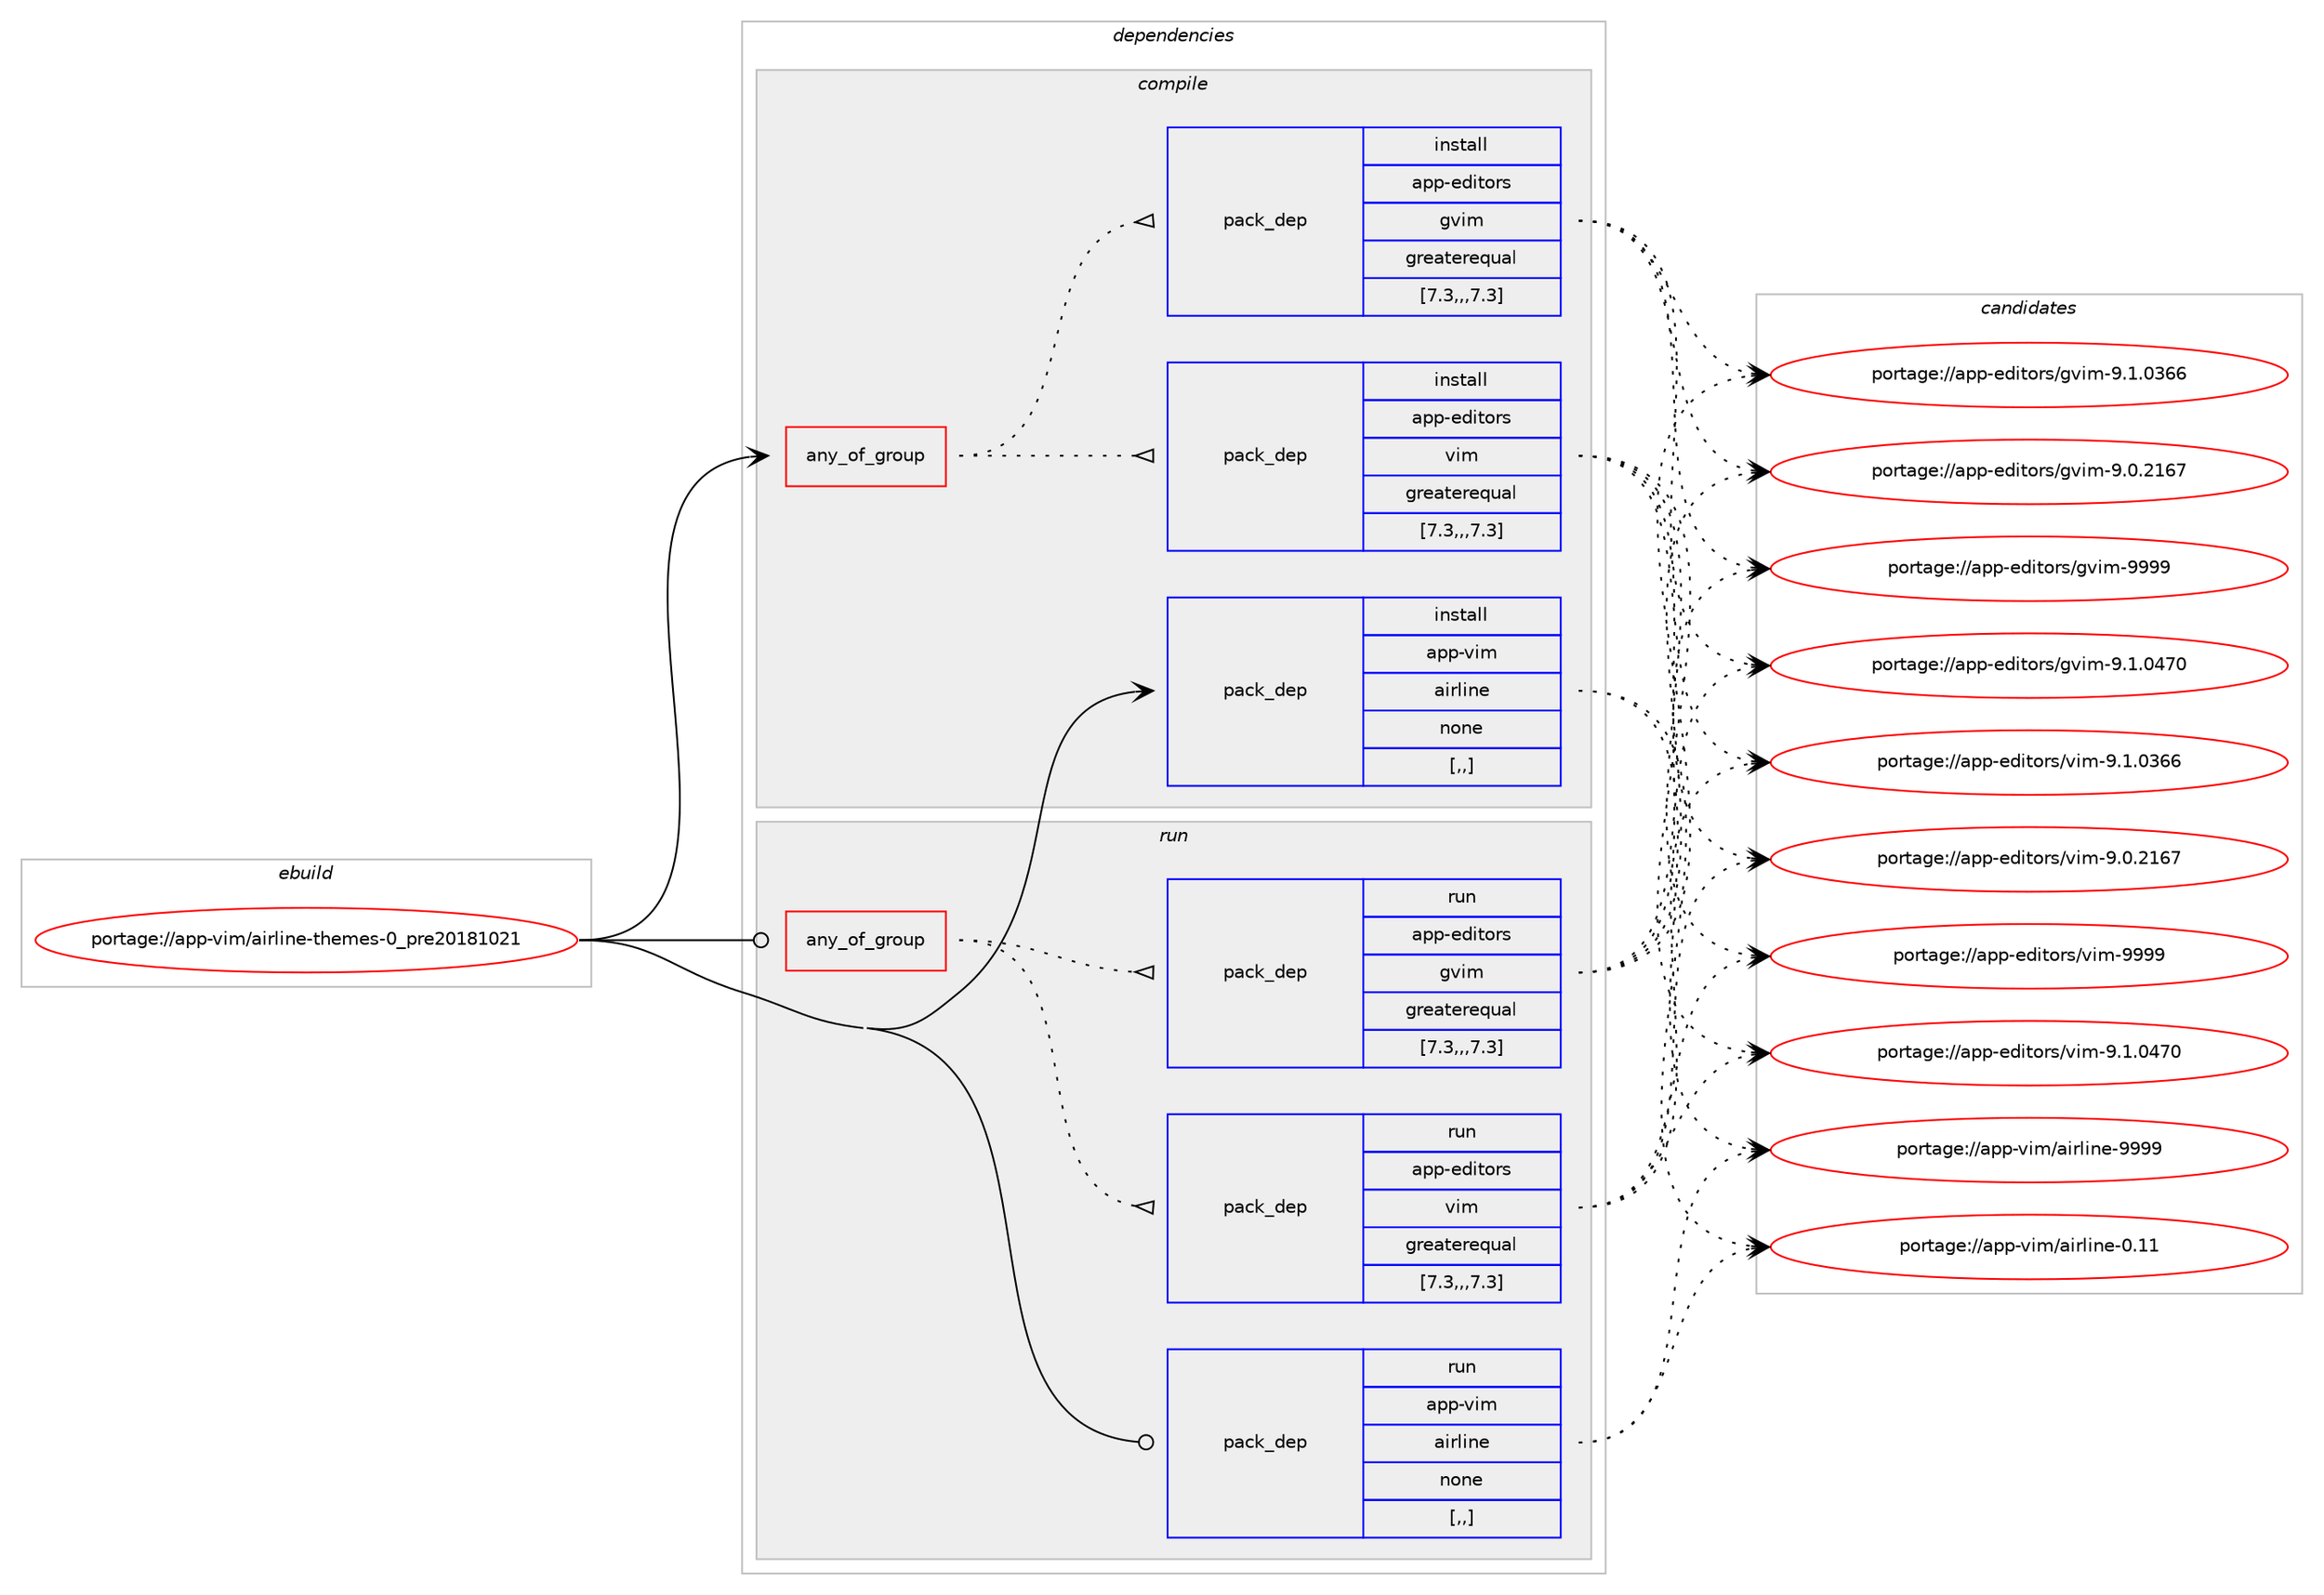 digraph prolog {

# *************
# Graph options
# *************

newrank=true;
concentrate=true;
compound=true;
graph [rankdir=LR,fontname=Helvetica,fontsize=10,ranksep=1.5];#, ranksep=2.5, nodesep=0.2];
edge  [arrowhead=vee];
node  [fontname=Helvetica,fontsize=10];

# **********
# The ebuild
# **********

subgraph cluster_leftcol {
color=gray;
label=<<i>ebuild</i>>;
id [label="portage://app-vim/airline-themes-0_pre20181021", color=red, width=4, href="../app-vim/airline-themes-0_pre20181021.svg"];
}

# ****************
# The dependencies
# ****************

subgraph cluster_midcol {
color=gray;
label=<<i>dependencies</i>>;
subgraph cluster_compile {
fillcolor="#eeeeee";
style=filled;
label=<<i>compile</i>>;
subgraph any470 {
dependency61308 [label=<<TABLE BORDER="0" CELLBORDER="1" CELLSPACING="0" CELLPADDING="4"><TR><TD CELLPADDING="10">any_of_group</TD></TR></TABLE>>, shape=none, color=red];subgraph pack44296 {
dependency61309 [label=<<TABLE BORDER="0" CELLBORDER="1" CELLSPACING="0" CELLPADDING="4" WIDTH="220"><TR><TD ROWSPAN="6" CELLPADDING="30">pack_dep</TD></TR><TR><TD WIDTH="110">install</TD></TR><TR><TD>app-editors</TD></TR><TR><TD>vim</TD></TR><TR><TD>greaterequal</TD></TR><TR><TD>[7.3,,,7.3]</TD></TR></TABLE>>, shape=none, color=blue];
}
dependency61308:e -> dependency61309:w [weight=20,style="dotted",arrowhead="oinv"];
subgraph pack44297 {
dependency61310 [label=<<TABLE BORDER="0" CELLBORDER="1" CELLSPACING="0" CELLPADDING="4" WIDTH="220"><TR><TD ROWSPAN="6" CELLPADDING="30">pack_dep</TD></TR><TR><TD WIDTH="110">install</TD></TR><TR><TD>app-editors</TD></TR><TR><TD>gvim</TD></TR><TR><TD>greaterequal</TD></TR><TR><TD>[7.3,,,7.3]</TD></TR></TABLE>>, shape=none, color=blue];
}
dependency61308:e -> dependency61310:w [weight=20,style="dotted",arrowhead="oinv"];
}
id:e -> dependency61308:w [weight=20,style="solid",arrowhead="vee"];
subgraph pack44298 {
dependency61311 [label=<<TABLE BORDER="0" CELLBORDER="1" CELLSPACING="0" CELLPADDING="4" WIDTH="220"><TR><TD ROWSPAN="6" CELLPADDING="30">pack_dep</TD></TR><TR><TD WIDTH="110">install</TD></TR><TR><TD>app-vim</TD></TR><TR><TD>airline</TD></TR><TR><TD>none</TD></TR><TR><TD>[,,]</TD></TR></TABLE>>, shape=none, color=blue];
}
id:e -> dependency61311:w [weight=20,style="solid",arrowhead="vee"];
}
subgraph cluster_compileandrun {
fillcolor="#eeeeee";
style=filled;
label=<<i>compile and run</i>>;
}
subgraph cluster_run {
fillcolor="#eeeeee";
style=filled;
label=<<i>run</i>>;
subgraph any471 {
dependency61312 [label=<<TABLE BORDER="0" CELLBORDER="1" CELLSPACING="0" CELLPADDING="4"><TR><TD CELLPADDING="10">any_of_group</TD></TR></TABLE>>, shape=none, color=red];subgraph pack44299 {
dependency61313 [label=<<TABLE BORDER="0" CELLBORDER="1" CELLSPACING="0" CELLPADDING="4" WIDTH="220"><TR><TD ROWSPAN="6" CELLPADDING="30">pack_dep</TD></TR><TR><TD WIDTH="110">run</TD></TR><TR><TD>app-editors</TD></TR><TR><TD>vim</TD></TR><TR><TD>greaterequal</TD></TR><TR><TD>[7.3,,,7.3]</TD></TR></TABLE>>, shape=none, color=blue];
}
dependency61312:e -> dependency61313:w [weight=20,style="dotted",arrowhead="oinv"];
subgraph pack44300 {
dependency61314 [label=<<TABLE BORDER="0" CELLBORDER="1" CELLSPACING="0" CELLPADDING="4" WIDTH="220"><TR><TD ROWSPAN="6" CELLPADDING="30">pack_dep</TD></TR><TR><TD WIDTH="110">run</TD></TR><TR><TD>app-editors</TD></TR><TR><TD>gvim</TD></TR><TR><TD>greaterequal</TD></TR><TR><TD>[7.3,,,7.3]</TD></TR></TABLE>>, shape=none, color=blue];
}
dependency61312:e -> dependency61314:w [weight=20,style="dotted",arrowhead="oinv"];
}
id:e -> dependency61312:w [weight=20,style="solid",arrowhead="odot"];
subgraph pack44301 {
dependency61315 [label=<<TABLE BORDER="0" CELLBORDER="1" CELLSPACING="0" CELLPADDING="4" WIDTH="220"><TR><TD ROWSPAN="6" CELLPADDING="30">pack_dep</TD></TR><TR><TD WIDTH="110">run</TD></TR><TR><TD>app-vim</TD></TR><TR><TD>airline</TD></TR><TR><TD>none</TD></TR><TR><TD>[,,]</TD></TR></TABLE>>, shape=none, color=blue];
}
id:e -> dependency61315:w [weight=20,style="solid",arrowhead="odot"];
}
}

# **************
# The candidates
# **************

subgraph cluster_choices {
rank=same;
color=gray;
label=<<i>candidates</i>>;

subgraph choice44296 {
color=black;
nodesep=1;
choice9711211245101100105116111114115471181051094557575757 [label="portage://app-editors/vim-9999", color=red, width=4,href="../app-editors/vim-9999.svg"];
choice971121124510110010511611111411547118105109455746494648525548 [label="portage://app-editors/vim-9.1.0470", color=red, width=4,href="../app-editors/vim-9.1.0470.svg"];
choice971121124510110010511611111411547118105109455746494648515454 [label="portage://app-editors/vim-9.1.0366", color=red, width=4,href="../app-editors/vim-9.1.0366.svg"];
choice971121124510110010511611111411547118105109455746484650495455 [label="portage://app-editors/vim-9.0.2167", color=red, width=4,href="../app-editors/vim-9.0.2167.svg"];
dependency61309:e -> choice9711211245101100105116111114115471181051094557575757:w [style=dotted,weight="100"];
dependency61309:e -> choice971121124510110010511611111411547118105109455746494648525548:w [style=dotted,weight="100"];
dependency61309:e -> choice971121124510110010511611111411547118105109455746494648515454:w [style=dotted,weight="100"];
dependency61309:e -> choice971121124510110010511611111411547118105109455746484650495455:w [style=dotted,weight="100"];
}
subgraph choice44297 {
color=black;
nodesep=1;
choice9711211245101100105116111114115471031181051094557575757 [label="portage://app-editors/gvim-9999", color=red, width=4,href="../app-editors/gvim-9999.svg"];
choice971121124510110010511611111411547103118105109455746494648525548 [label="portage://app-editors/gvim-9.1.0470", color=red, width=4,href="../app-editors/gvim-9.1.0470.svg"];
choice971121124510110010511611111411547103118105109455746494648515454 [label="portage://app-editors/gvim-9.1.0366", color=red, width=4,href="../app-editors/gvim-9.1.0366.svg"];
choice971121124510110010511611111411547103118105109455746484650495455 [label="portage://app-editors/gvim-9.0.2167", color=red, width=4,href="../app-editors/gvim-9.0.2167.svg"];
dependency61310:e -> choice9711211245101100105116111114115471031181051094557575757:w [style=dotted,weight="100"];
dependency61310:e -> choice971121124510110010511611111411547103118105109455746494648525548:w [style=dotted,weight="100"];
dependency61310:e -> choice971121124510110010511611111411547103118105109455746494648515454:w [style=dotted,weight="100"];
dependency61310:e -> choice971121124510110010511611111411547103118105109455746484650495455:w [style=dotted,weight="100"];
}
subgraph choice44298 {
color=black;
nodesep=1;
choice971121124511810510947971051141081051101014557575757 [label="portage://app-vim/airline-9999", color=red, width=4,href="../app-vim/airline-9999.svg"];
choice971121124511810510947971051141081051101014548464949 [label="portage://app-vim/airline-0.11", color=red, width=4,href="../app-vim/airline-0.11.svg"];
dependency61311:e -> choice971121124511810510947971051141081051101014557575757:w [style=dotted,weight="100"];
dependency61311:e -> choice971121124511810510947971051141081051101014548464949:w [style=dotted,weight="100"];
}
subgraph choice44299 {
color=black;
nodesep=1;
choice9711211245101100105116111114115471181051094557575757 [label="portage://app-editors/vim-9999", color=red, width=4,href="../app-editors/vim-9999.svg"];
choice971121124510110010511611111411547118105109455746494648525548 [label="portage://app-editors/vim-9.1.0470", color=red, width=4,href="../app-editors/vim-9.1.0470.svg"];
choice971121124510110010511611111411547118105109455746494648515454 [label="portage://app-editors/vim-9.1.0366", color=red, width=4,href="../app-editors/vim-9.1.0366.svg"];
choice971121124510110010511611111411547118105109455746484650495455 [label="portage://app-editors/vim-9.0.2167", color=red, width=4,href="../app-editors/vim-9.0.2167.svg"];
dependency61313:e -> choice9711211245101100105116111114115471181051094557575757:w [style=dotted,weight="100"];
dependency61313:e -> choice971121124510110010511611111411547118105109455746494648525548:w [style=dotted,weight="100"];
dependency61313:e -> choice971121124510110010511611111411547118105109455746494648515454:w [style=dotted,weight="100"];
dependency61313:e -> choice971121124510110010511611111411547118105109455746484650495455:w [style=dotted,weight="100"];
}
subgraph choice44300 {
color=black;
nodesep=1;
choice9711211245101100105116111114115471031181051094557575757 [label="portage://app-editors/gvim-9999", color=red, width=4,href="../app-editors/gvim-9999.svg"];
choice971121124510110010511611111411547103118105109455746494648525548 [label="portage://app-editors/gvim-9.1.0470", color=red, width=4,href="../app-editors/gvim-9.1.0470.svg"];
choice971121124510110010511611111411547103118105109455746494648515454 [label="portage://app-editors/gvim-9.1.0366", color=red, width=4,href="../app-editors/gvim-9.1.0366.svg"];
choice971121124510110010511611111411547103118105109455746484650495455 [label="portage://app-editors/gvim-9.0.2167", color=red, width=4,href="../app-editors/gvim-9.0.2167.svg"];
dependency61314:e -> choice9711211245101100105116111114115471031181051094557575757:w [style=dotted,weight="100"];
dependency61314:e -> choice971121124510110010511611111411547103118105109455746494648525548:w [style=dotted,weight="100"];
dependency61314:e -> choice971121124510110010511611111411547103118105109455746494648515454:w [style=dotted,weight="100"];
dependency61314:e -> choice971121124510110010511611111411547103118105109455746484650495455:w [style=dotted,weight="100"];
}
subgraph choice44301 {
color=black;
nodesep=1;
choice971121124511810510947971051141081051101014557575757 [label="portage://app-vim/airline-9999", color=red, width=4,href="../app-vim/airline-9999.svg"];
choice971121124511810510947971051141081051101014548464949 [label="portage://app-vim/airline-0.11", color=red, width=4,href="../app-vim/airline-0.11.svg"];
dependency61315:e -> choice971121124511810510947971051141081051101014557575757:w [style=dotted,weight="100"];
dependency61315:e -> choice971121124511810510947971051141081051101014548464949:w [style=dotted,weight="100"];
}
}

}
